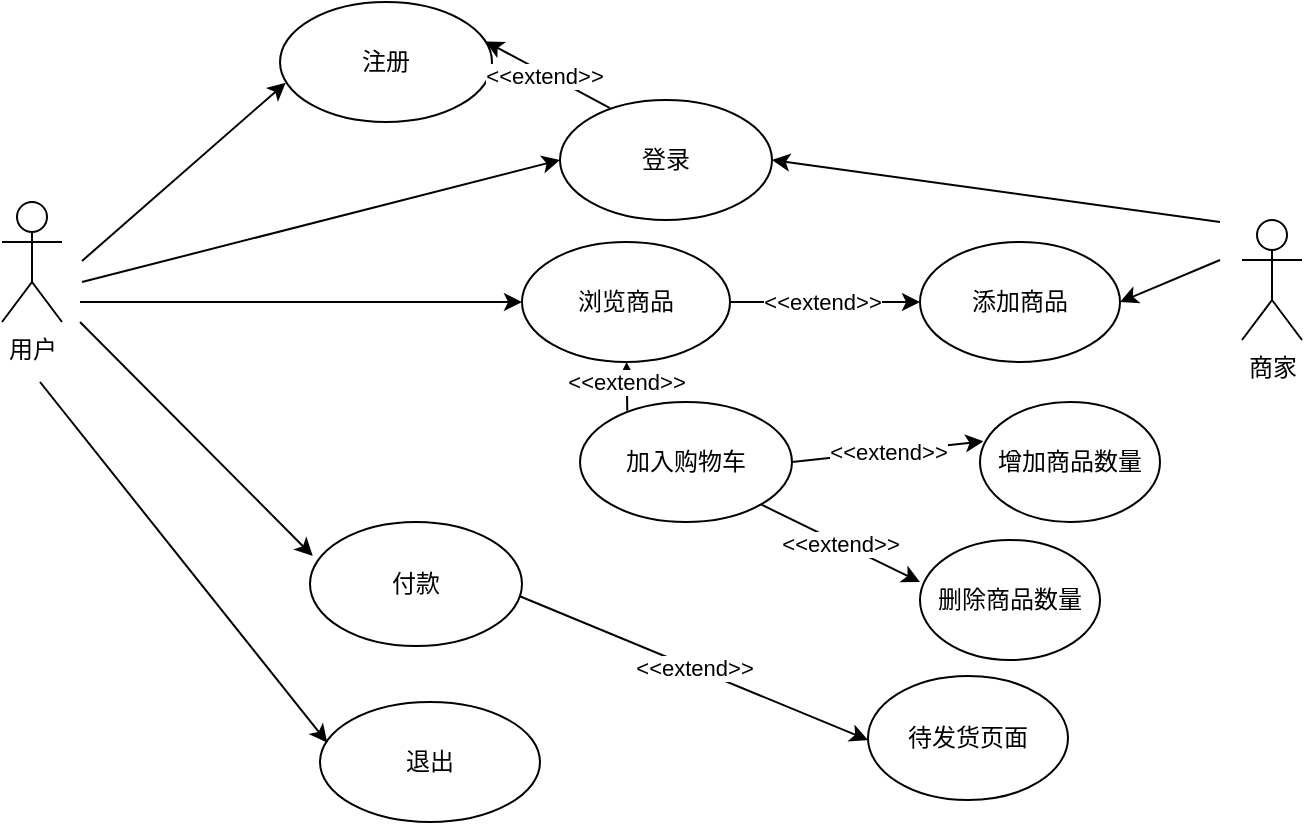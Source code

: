 <mxfile version="14.8.5" type="github">
  <diagram id="EgL5L0g_RCFHcABXxVB2" name="Page-1">
    <mxGraphModel dx="865" dy="456" grid="1" gridSize="10" guides="1" tooltips="1" connect="1" arrows="1" fold="1" page="1" pageScale="1" pageWidth="827" pageHeight="1169" math="0" shadow="0">
      <root>
        <mxCell id="0" />
        <mxCell id="1" parent="0" />
        <mxCell id="HgFRqjjcvy6R8NWgC-Xr-1" value="" style="endArrow=classic;html=1;entryX=0.027;entryY=0.673;entryDx=0;entryDy=0;entryPerimeter=0;" edge="1" parent="1" target="HgFRqjjcvy6R8NWgC-Xr-3">
          <mxGeometry width="50" height="50" relative="1" as="geometry">
            <mxPoint x="121" y="259.5" as="sourcePoint" />
            <mxPoint x="221" y="190" as="targetPoint" />
          </mxGeometry>
        </mxCell>
        <mxCell id="HgFRqjjcvy6R8NWgC-Xr-2" value="&lt;font style=&quot;vertical-align: inherit&quot;&gt;&lt;font style=&quot;vertical-align: inherit&quot;&gt;用户&lt;/font&gt;&lt;/font&gt;" style="shape=umlActor;verticalLabelPosition=bottom;verticalAlign=top;html=1;outlineConnect=0;" vertex="1" parent="1">
          <mxGeometry x="81" y="230" width="30" height="60" as="geometry" />
        </mxCell>
        <mxCell id="HgFRqjjcvy6R8NWgC-Xr-3" value="&lt;font style=&quot;vertical-align: inherit&quot;&gt;&lt;font style=&quot;vertical-align: inherit&quot;&gt;注册&lt;/font&gt;&lt;/font&gt;" style="ellipse;whiteSpace=wrap;html=1;" vertex="1" parent="1">
          <mxGeometry x="220" y="130" width="106" height="60" as="geometry" />
        </mxCell>
        <mxCell id="HgFRqjjcvy6R8NWgC-Xr-4" value="&lt;font style=&quot;vertical-align: inherit&quot;&gt;&lt;font style=&quot;vertical-align: inherit&quot;&gt;&lt;font style=&quot;vertical-align: inherit&quot;&gt;&lt;font style=&quot;vertical-align: inherit&quot;&gt;登录&lt;/font&gt;&lt;/font&gt;&lt;/font&gt;&lt;/font&gt;" style="ellipse;whiteSpace=wrap;html=1;" vertex="1" parent="1">
          <mxGeometry x="360" y="179" width="106" height="60" as="geometry" />
        </mxCell>
        <mxCell id="HgFRqjjcvy6R8NWgC-Xr-5" value="" style="endArrow=classic;html=1;entryX=0;entryY=0.5;entryDx=0;entryDy=0;" edge="1" parent="1" target="HgFRqjjcvy6R8NWgC-Xr-4">
          <mxGeometry width="50" height="50" relative="1" as="geometry">
            <mxPoint x="121" y="270" as="sourcePoint" />
            <mxPoint x="231" y="250" as="targetPoint" />
          </mxGeometry>
        </mxCell>
        <mxCell id="HgFRqjjcvy6R8NWgC-Xr-6" value="&lt;font style=&quot;vertical-align: inherit&quot;&gt;&lt;font style=&quot;vertical-align: inherit&quot;&gt;加入购物车&lt;/font&gt;&lt;/font&gt;" style="ellipse;whiteSpace=wrap;html=1;" vertex="1" parent="1">
          <mxGeometry x="370" y="330" width="106" height="60" as="geometry" />
        </mxCell>
        <mxCell id="HgFRqjjcvy6R8NWgC-Xr-7" value="&lt;font style=&quot;vertical-align: inherit&quot;&gt;&lt;font style=&quot;vertical-align: inherit&quot;&gt;付款&lt;/font&gt;&lt;/font&gt;" style="ellipse;whiteSpace=wrap;html=1;" vertex="1" parent="1">
          <mxGeometry x="235" y="390" width="106" height="62" as="geometry" />
        </mxCell>
        <mxCell id="HgFRqjjcvy6R8NWgC-Xr-9" value="" style="endArrow=classic;html=1;entryX=0.013;entryY=0.274;entryDx=0;entryDy=0;entryPerimeter=0;" edge="1" parent="1" target="HgFRqjjcvy6R8NWgC-Xr-7">
          <mxGeometry width="50" height="50" relative="1" as="geometry">
            <mxPoint x="120" y="290" as="sourcePoint" />
            <mxPoint x="230" y="420" as="targetPoint" />
          </mxGeometry>
        </mxCell>
        <mxCell id="HgFRqjjcvy6R8NWgC-Xr-10" value="&lt;font style=&quot;vertical-align: inherit&quot;&gt;&lt;font style=&quot;vertical-align: inherit&quot;&gt;商家&lt;/font&gt;&lt;/font&gt;" style="shape=umlActor;verticalLabelPosition=bottom;verticalAlign=top;html=1;outlineConnect=0;" vertex="1" parent="1">
          <mxGeometry x="701" y="239" width="30" height="60" as="geometry" />
        </mxCell>
        <mxCell id="HgFRqjjcvy6R8NWgC-Xr-14" value="" style="endArrow=classic;html=1;entryX=1;entryY=0.5;entryDx=0;entryDy=0;" edge="1" parent="1" target="HgFRqjjcvy6R8NWgC-Xr-15">
          <mxGeometry width="50" height="50" relative="1" as="geometry">
            <mxPoint x="690" y="259" as="sourcePoint" />
            <mxPoint x="590" y="200" as="targetPoint" />
          </mxGeometry>
        </mxCell>
        <mxCell id="HgFRqjjcvy6R8NWgC-Xr-15" value="&lt;font style=&quot;vertical-align: inherit&quot;&gt;&lt;font style=&quot;vertical-align: inherit&quot;&gt;添加商品&lt;/font&gt;&lt;/font&gt;" style="ellipse;whiteSpace=wrap;html=1;" vertex="1" parent="1">
          <mxGeometry x="540" y="250" width="100" height="60" as="geometry" />
        </mxCell>
        <mxCell id="HgFRqjjcvy6R8NWgC-Xr-18" value="" style="endArrow=classic;html=1;entryX=0;entryY=0.5;entryDx=0;entryDy=0;exitX=0.987;exitY=0.597;exitDx=0;exitDy=0;exitPerimeter=0;" edge="1" parent="1" source="HgFRqjjcvy6R8NWgC-Xr-7">
          <mxGeometry relative="1" as="geometry">
            <mxPoint x="336.0" y="499.0" as="sourcePoint" />
            <mxPoint x="514.0" y="499.0" as="targetPoint" />
          </mxGeometry>
        </mxCell>
        <mxCell id="HgFRqjjcvy6R8NWgC-Xr-19" value="&lt;font style=&quot;vertical-align: inherit&quot;&gt;&lt;font style=&quot;vertical-align: inherit&quot;&gt;&amp;lt;&amp;lt;extend&amp;gt;&amp;gt;&lt;/font&gt;&lt;/font&gt;" style="edgeLabel;resizable=0;html=1;align=center;verticalAlign=middle;" connectable="0" vertex="1" parent="HgFRqjjcvy6R8NWgC-Xr-18">
          <mxGeometry relative="1" as="geometry" />
        </mxCell>
        <mxCell id="HgFRqjjcvy6R8NWgC-Xr-22" value="&lt;font style=&quot;vertical-align: inherit&quot;&gt;&lt;font style=&quot;vertical-align: inherit&quot;&gt;待发货页面&lt;/font&gt;&lt;/font&gt;" style="ellipse;whiteSpace=wrap;html=1;" vertex="1" parent="1">
          <mxGeometry x="514" y="467" width="100" height="62" as="geometry" />
        </mxCell>
        <mxCell id="HgFRqjjcvy6R8NWgC-Xr-23" value="" style="endArrow=classic;html=1;entryX=1;entryY=0.5;entryDx=0;entryDy=0;" edge="1" parent="1" target="HgFRqjjcvy6R8NWgC-Xr-4">
          <mxGeometry width="50" height="50" relative="1" as="geometry">
            <mxPoint x="690" y="240" as="sourcePoint" />
            <mxPoint x="362" y="219.58" as="targetPoint" />
          </mxGeometry>
        </mxCell>
        <mxCell id="HgFRqjjcvy6R8NWgC-Xr-24" value="" style="endArrow=classic;html=1;entryX=0;entryY=0.5;entryDx=0;entryDy=0;" edge="1" parent="1" target="HgFRqjjcvy6R8NWgC-Xr-25">
          <mxGeometry width="50" height="50" relative="1" as="geometry">
            <mxPoint x="120" y="280" as="sourcePoint" />
            <mxPoint x="360" y="280" as="targetPoint" />
          </mxGeometry>
        </mxCell>
        <mxCell id="HgFRqjjcvy6R8NWgC-Xr-25" value="浏览商品" style="ellipse;whiteSpace=wrap;html=1;" vertex="1" parent="1">
          <mxGeometry x="341" y="250" width="104" height="60" as="geometry" />
        </mxCell>
        <mxCell id="HgFRqjjcvy6R8NWgC-Xr-27" value="" style="endArrow=classic;html=1;exitX=0.223;exitY=0.072;exitDx=0;exitDy=0;exitPerimeter=0;" edge="1" parent="1" source="HgFRqjjcvy6R8NWgC-Xr-6" target="HgFRqjjcvy6R8NWgC-Xr-25">
          <mxGeometry width="50" height="50" relative="1" as="geometry">
            <mxPoint x="330" y="350" as="sourcePoint" />
            <mxPoint x="380" y="300" as="targetPoint" />
          </mxGeometry>
        </mxCell>
        <mxCell id="HgFRqjjcvy6R8NWgC-Xr-30" value="增加商品数量" style="ellipse;whiteSpace=wrap;html=1;" vertex="1" parent="1">
          <mxGeometry x="570" y="330" width="90" height="60" as="geometry" />
        </mxCell>
        <mxCell id="HgFRqjjcvy6R8NWgC-Xr-32" value="删除商品数量" style="ellipse;whiteSpace=wrap;html=1;" vertex="1" parent="1">
          <mxGeometry x="540" y="399" width="90" height="60" as="geometry" />
        </mxCell>
        <mxCell id="HgFRqjjcvy6R8NWgC-Xr-34" value="" style="endArrow=classic;html=1;exitX=1;exitY=1;exitDx=0;exitDy=0;" edge="1" parent="1" source="HgFRqjjcvy6R8NWgC-Xr-6">
          <mxGeometry relative="1" as="geometry">
            <mxPoint x="400.002" y="360.004" as="sourcePoint" />
            <mxPoint x="540" y="420" as="targetPoint" />
          </mxGeometry>
        </mxCell>
        <mxCell id="HgFRqjjcvy6R8NWgC-Xr-35" value="&lt;font style=&quot;vertical-align: inherit&quot;&gt;&lt;font style=&quot;vertical-align: inherit&quot;&gt;&amp;lt;&amp;lt;extend&amp;gt;&amp;gt;&lt;/font&gt;&lt;/font&gt;" style="edgeLabel;resizable=0;html=1;align=center;verticalAlign=middle;" connectable="0" vertex="1" parent="HgFRqjjcvy6R8NWgC-Xr-34">
          <mxGeometry relative="1" as="geometry" />
        </mxCell>
        <mxCell id="HgFRqjjcvy6R8NWgC-Xr-36" value="" style="endArrow=classic;html=1;exitX=1;exitY=0.5;exitDx=0;exitDy=0;entryX=0.019;entryY=0.328;entryDx=0;entryDy=0;entryPerimeter=0;" edge="1" parent="1" source="HgFRqjjcvy6R8NWgC-Xr-6" target="HgFRqjjcvy6R8NWgC-Xr-30">
          <mxGeometry relative="1" as="geometry">
            <mxPoint x="359.622" y="447.014" as="sourcePoint" />
            <mxPoint x="540" y="350" as="targetPoint" />
          </mxGeometry>
        </mxCell>
        <mxCell id="HgFRqjjcvy6R8NWgC-Xr-37" value="&lt;font style=&quot;vertical-align: inherit&quot;&gt;&lt;font style=&quot;vertical-align: inherit&quot;&gt;&amp;lt;&amp;lt;extend&amp;gt;&amp;gt;&lt;/font&gt;&lt;/font&gt;" style="edgeLabel;resizable=0;html=1;align=center;verticalAlign=middle;" connectable="0" vertex="1" parent="HgFRqjjcvy6R8NWgC-Xr-36">
          <mxGeometry relative="1" as="geometry" />
        </mxCell>
        <mxCell id="HgFRqjjcvy6R8NWgC-Xr-38" value="退出" style="ellipse;whiteSpace=wrap;html=1;" vertex="1" parent="1">
          <mxGeometry x="240" y="480" width="110" height="60" as="geometry" />
        </mxCell>
        <mxCell id="HgFRqjjcvy6R8NWgC-Xr-39" value="" style="endArrow=classic;html=1;entryX=0.033;entryY=0.339;entryDx=0;entryDy=0;entryPerimeter=0;" edge="1" parent="1" target="HgFRqjjcvy6R8NWgC-Xr-38">
          <mxGeometry width="50" height="50" relative="1" as="geometry">
            <mxPoint x="100" y="320" as="sourcePoint" />
            <mxPoint x="380" y="470" as="targetPoint" />
          </mxGeometry>
        </mxCell>
        <mxCell id="HgFRqjjcvy6R8NWgC-Xr-40" value="" style="endArrow=classic;html=1;exitX=1;exitY=0.5;exitDx=0;exitDy=0;entryX=0;entryY=0.5;entryDx=0;entryDy=0;" edge="1" parent="1" source="HgFRqjjcvy6R8NWgC-Xr-25" target="HgFRqjjcvy6R8NWgC-Xr-15">
          <mxGeometry relative="1" as="geometry">
            <mxPoint x="349.622" y="437.014" as="sourcePoint" />
            <mxPoint x="524" y="280" as="targetPoint" />
          </mxGeometry>
        </mxCell>
        <mxCell id="HgFRqjjcvy6R8NWgC-Xr-41" value="&lt;font style=&quot;vertical-align: inherit&quot;&gt;&lt;font style=&quot;vertical-align: inherit&quot;&gt;&amp;lt;&amp;lt;extend&amp;gt;&amp;gt;&lt;/font&gt;&lt;/font&gt;" style="edgeLabel;resizable=0;html=1;align=center;verticalAlign=middle;" connectable="0" vertex="1" parent="HgFRqjjcvy6R8NWgC-Xr-40">
          <mxGeometry relative="1" as="geometry">
            <mxPoint x="-2" as="offset" />
          </mxGeometry>
        </mxCell>
        <mxCell id="HgFRqjjcvy6R8NWgC-Xr-42" value="&lt;font style=&quot;vertical-align: inherit&quot;&gt;&lt;font style=&quot;vertical-align: inherit&quot;&gt;&amp;lt;&amp;lt;extend&amp;gt;&amp;gt;&lt;/font&gt;&lt;/font&gt;" style="edgeLabel;resizable=0;html=1;align=center;verticalAlign=middle;" connectable="0" vertex="1" parent="1">
          <mxGeometry x="393.0" y="320" as="geometry" />
        </mxCell>
        <mxCell id="HgFRqjjcvy6R8NWgC-Xr-43" value="" style="endArrow=classic;html=1;exitX=0.236;exitY=0.067;exitDx=0;exitDy=0;entryX=0.969;entryY=0.328;entryDx=0;entryDy=0;exitPerimeter=0;entryPerimeter=0;" edge="1" parent="1" source="HgFRqjjcvy6R8NWgC-Xr-4" target="HgFRqjjcvy6R8NWgC-Xr-3">
          <mxGeometry relative="1" as="geometry">
            <mxPoint x="455.0" y="290" as="sourcePoint" />
            <mxPoint x="550" y="290" as="targetPoint" />
          </mxGeometry>
        </mxCell>
        <mxCell id="HgFRqjjcvy6R8NWgC-Xr-44" value="&lt;font style=&quot;vertical-align: inherit&quot;&gt;&lt;font style=&quot;vertical-align: inherit&quot;&gt;&amp;lt;&amp;lt;extend&amp;gt;&amp;gt;&lt;/font&gt;&lt;/font&gt;" style="edgeLabel;resizable=0;html=1;align=center;verticalAlign=middle;" connectable="0" vertex="1" parent="HgFRqjjcvy6R8NWgC-Xr-43">
          <mxGeometry relative="1" as="geometry">
            <mxPoint x="-2" as="offset" />
          </mxGeometry>
        </mxCell>
      </root>
    </mxGraphModel>
  </diagram>
</mxfile>
